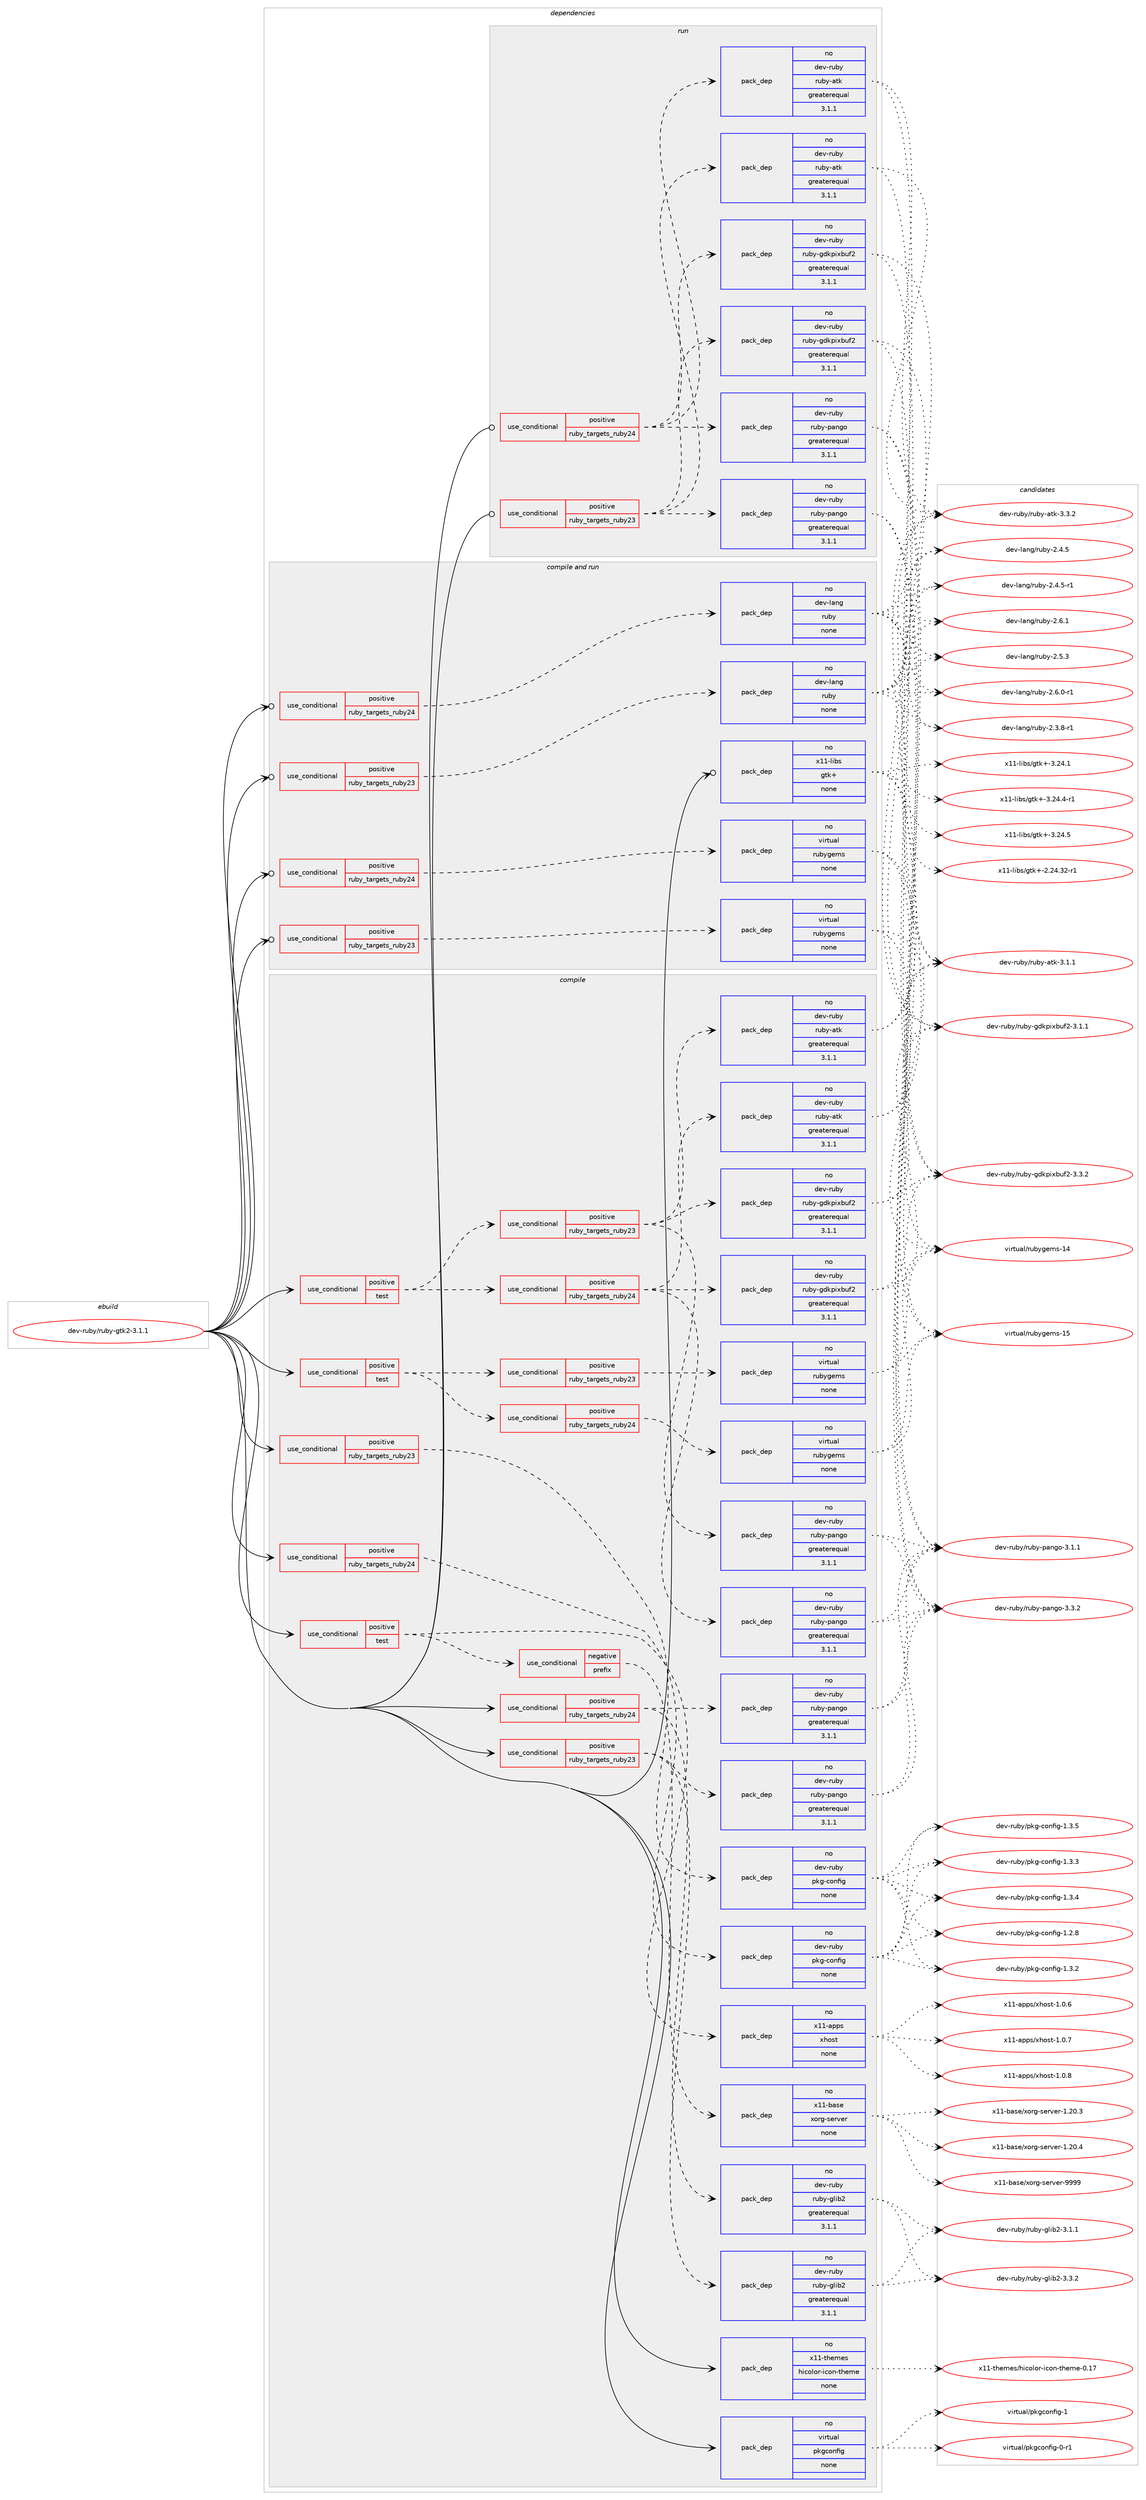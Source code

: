 digraph prolog {

# *************
# Graph options
# *************

newrank=true;
concentrate=true;
compound=true;
graph [rankdir=LR,fontname=Helvetica,fontsize=10,ranksep=1.5];#, ranksep=2.5, nodesep=0.2];
edge  [arrowhead=vee];
node  [fontname=Helvetica,fontsize=10];

# **********
# The ebuild
# **********

subgraph cluster_leftcol {
color=gray;
rank=same;
label=<<i>ebuild</i>>;
id [label="dev-ruby/ruby-gtk2-3.1.1", color=red, width=4, href="../dev-ruby/ruby-gtk2-3.1.1.svg"];
}

# ****************
# The dependencies
# ****************

subgraph cluster_midcol {
color=gray;
label=<<i>dependencies</i>>;
subgraph cluster_compile {
fillcolor="#eeeeee";
style=filled;
label=<<i>compile</i>>;
subgraph cond415354 {
dependency1523700 [label=<<TABLE BORDER="0" CELLBORDER="1" CELLSPACING="0" CELLPADDING="4"><TR><TD ROWSPAN="3" CELLPADDING="10">use_conditional</TD></TR><TR><TD>positive</TD></TR><TR><TD>ruby_targets_ruby23</TD></TR></TABLE>>, shape=none, color=red];
subgraph pack1084840 {
dependency1523701 [label=<<TABLE BORDER="0" CELLBORDER="1" CELLSPACING="0" CELLPADDING="4" WIDTH="220"><TR><TD ROWSPAN="6" CELLPADDING="30">pack_dep</TD></TR><TR><TD WIDTH="110">no</TD></TR><TR><TD>dev-ruby</TD></TR><TR><TD>pkg-config</TD></TR><TR><TD>none</TD></TR><TR><TD></TD></TR></TABLE>>, shape=none, color=blue];
}
dependency1523700:e -> dependency1523701:w [weight=20,style="dashed",arrowhead="vee"];
}
id:e -> dependency1523700:w [weight=20,style="solid",arrowhead="vee"];
subgraph cond415355 {
dependency1523702 [label=<<TABLE BORDER="0" CELLBORDER="1" CELLSPACING="0" CELLPADDING="4"><TR><TD ROWSPAN="3" CELLPADDING="10">use_conditional</TD></TR><TR><TD>positive</TD></TR><TR><TD>ruby_targets_ruby23</TD></TR></TABLE>>, shape=none, color=red];
subgraph pack1084841 {
dependency1523703 [label=<<TABLE BORDER="0" CELLBORDER="1" CELLSPACING="0" CELLPADDING="4" WIDTH="220"><TR><TD ROWSPAN="6" CELLPADDING="30">pack_dep</TD></TR><TR><TD WIDTH="110">no</TD></TR><TR><TD>dev-ruby</TD></TR><TR><TD>ruby-glib2</TD></TR><TR><TD>greaterequal</TD></TR><TR><TD>3.1.1</TD></TR></TABLE>>, shape=none, color=blue];
}
dependency1523702:e -> dependency1523703:w [weight=20,style="dashed",arrowhead="vee"];
subgraph pack1084842 {
dependency1523704 [label=<<TABLE BORDER="0" CELLBORDER="1" CELLSPACING="0" CELLPADDING="4" WIDTH="220"><TR><TD ROWSPAN="6" CELLPADDING="30">pack_dep</TD></TR><TR><TD WIDTH="110">no</TD></TR><TR><TD>dev-ruby</TD></TR><TR><TD>ruby-pango</TD></TR><TR><TD>greaterequal</TD></TR><TR><TD>3.1.1</TD></TR></TABLE>>, shape=none, color=blue];
}
dependency1523702:e -> dependency1523704:w [weight=20,style="dashed",arrowhead="vee"];
}
id:e -> dependency1523702:w [weight=20,style="solid",arrowhead="vee"];
subgraph cond415356 {
dependency1523705 [label=<<TABLE BORDER="0" CELLBORDER="1" CELLSPACING="0" CELLPADDING="4"><TR><TD ROWSPAN="3" CELLPADDING="10">use_conditional</TD></TR><TR><TD>positive</TD></TR><TR><TD>ruby_targets_ruby24</TD></TR></TABLE>>, shape=none, color=red];
subgraph pack1084843 {
dependency1523706 [label=<<TABLE BORDER="0" CELLBORDER="1" CELLSPACING="0" CELLPADDING="4" WIDTH="220"><TR><TD ROWSPAN="6" CELLPADDING="30">pack_dep</TD></TR><TR><TD WIDTH="110">no</TD></TR><TR><TD>dev-ruby</TD></TR><TR><TD>pkg-config</TD></TR><TR><TD>none</TD></TR><TR><TD></TD></TR></TABLE>>, shape=none, color=blue];
}
dependency1523705:e -> dependency1523706:w [weight=20,style="dashed",arrowhead="vee"];
}
id:e -> dependency1523705:w [weight=20,style="solid",arrowhead="vee"];
subgraph cond415357 {
dependency1523707 [label=<<TABLE BORDER="0" CELLBORDER="1" CELLSPACING="0" CELLPADDING="4"><TR><TD ROWSPAN="3" CELLPADDING="10">use_conditional</TD></TR><TR><TD>positive</TD></TR><TR><TD>ruby_targets_ruby24</TD></TR></TABLE>>, shape=none, color=red];
subgraph pack1084844 {
dependency1523708 [label=<<TABLE BORDER="0" CELLBORDER="1" CELLSPACING="0" CELLPADDING="4" WIDTH="220"><TR><TD ROWSPAN="6" CELLPADDING="30">pack_dep</TD></TR><TR><TD WIDTH="110">no</TD></TR><TR><TD>dev-ruby</TD></TR><TR><TD>ruby-glib2</TD></TR><TR><TD>greaterequal</TD></TR><TR><TD>3.1.1</TD></TR></TABLE>>, shape=none, color=blue];
}
dependency1523707:e -> dependency1523708:w [weight=20,style="dashed",arrowhead="vee"];
subgraph pack1084845 {
dependency1523709 [label=<<TABLE BORDER="0" CELLBORDER="1" CELLSPACING="0" CELLPADDING="4" WIDTH="220"><TR><TD ROWSPAN="6" CELLPADDING="30">pack_dep</TD></TR><TR><TD WIDTH="110">no</TD></TR><TR><TD>dev-ruby</TD></TR><TR><TD>ruby-pango</TD></TR><TR><TD>greaterequal</TD></TR><TR><TD>3.1.1</TD></TR></TABLE>>, shape=none, color=blue];
}
dependency1523707:e -> dependency1523709:w [weight=20,style="dashed",arrowhead="vee"];
}
id:e -> dependency1523707:w [weight=20,style="solid",arrowhead="vee"];
subgraph cond415358 {
dependency1523710 [label=<<TABLE BORDER="0" CELLBORDER="1" CELLSPACING="0" CELLPADDING="4"><TR><TD ROWSPAN="3" CELLPADDING="10">use_conditional</TD></TR><TR><TD>positive</TD></TR><TR><TD>test</TD></TR></TABLE>>, shape=none, color=red];
subgraph cond415359 {
dependency1523711 [label=<<TABLE BORDER="0" CELLBORDER="1" CELLSPACING="0" CELLPADDING="4"><TR><TD ROWSPAN="3" CELLPADDING="10">use_conditional</TD></TR><TR><TD>negative</TD></TR><TR><TD>prefix</TD></TR></TABLE>>, shape=none, color=red];
subgraph pack1084846 {
dependency1523712 [label=<<TABLE BORDER="0" CELLBORDER="1" CELLSPACING="0" CELLPADDING="4" WIDTH="220"><TR><TD ROWSPAN="6" CELLPADDING="30">pack_dep</TD></TR><TR><TD WIDTH="110">no</TD></TR><TR><TD>x11-base</TD></TR><TR><TD>xorg-server</TD></TR><TR><TD>none</TD></TR><TR><TD></TD></TR></TABLE>>, shape=none, color=blue];
}
dependency1523711:e -> dependency1523712:w [weight=20,style="dashed",arrowhead="vee"];
}
dependency1523710:e -> dependency1523711:w [weight=20,style="dashed",arrowhead="vee"];
subgraph pack1084847 {
dependency1523713 [label=<<TABLE BORDER="0" CELLBORDER="1" CELLSPACING="0" CELLPADDING="4" WIDTH="220"><TR><TD ROWSPAN="6" CELLPADDING="30">pack_dep</TD></TR><TR><TD WIDTH="110">no</TD></TR><TR><TD>x11-apps</TD></TR><TR><TD>xhost</TD></TR><TR><TD>none</TD></TR><TR><TD></TD></TR></TABLE>>, shape=none, color=blue];
}
dependency1523710:e -> dependency1523713:w [weight=20,style="dashed",arrowhead="vee"];
}
id:e -> dependency1523710:w [weight=20,style="solid",arrowhead="vee"];
subgraph cond415360 {
dependency1523714 [label=<<TABLE BORDER="0" CELLBORDER="1" CELLSPACING="0" CELLPADDING="4"><TR><TD ROWSPAN="3" CELLPADDING="10">use_conditional</TD></TR><TR><TD>positive</TD></TR><TR><TD>test</TD></TR></TABLE>>, shape=none, color=red];
subgraph cond415361 {
dependency1523715 [label=<<TABLE BORDER="0" CELLBORDER="1" CELLSPACING="0" CELLPADDING="4"><TR><TD ROWSPAN="3" CELLPADDING="10">use_conditional</TD></TR><TR><TD>positive</TD></TR><TR><TD>ruby_targets_ruby23</TD></TR></TABLE>>, shape=none, color=red];
subgraph pack1084848 {
dependency1523716 [label=<<TABLE BORDER="0" CELLBORDER="1" CELLSPACING="0" CELLPADDING="4" WIDTH="220"><TR><TD ROWSPAN="6" CELLPADDING="30">pack_dep</TD></TR><TR><TD WIDTH="110">no</TD></TR><TR><TD>dev-ruby</TD></TR><TR><TD>ruby-gdkpixbuf2</TD></TR><TR><TD>greaterequal</TD></TR><TR><TD>3.1.1</TD></TR></TABLE>>, shape=none, color=blue];
}
dependency1523715:e -> dependency1523716:w [weight=20,style="dashed",arrowhead="vee"];
subgraph pack1084849 {
dependency1523717 [label=<<TABLE BORDER="0" CELLBORDER="1" CELLSPACING="0" CELLPADDING="4" WIDTH="220"><TR><TD ROWSPAN="6" CELLPADDING="30">pack_dep</TD></TR><TR><TD WIDTH="110">no</TD></TR><TR><TD>dev-ruby</TD></TR><TR><TD>ruby-atk</TD></TR><TR><TD>greaterequal</TD></TR><TR><TD>3.1.1</TD></TR></TABLE>>, shape=none, color=blue];
}
dependency1523715:e -> dependency1523717:w [weight=20,style="dashed",arrowhead="vee"];
subgraph pack1084850 {
dependency1523718 [label=<<TABLE BORDER="0" CELLBORDER="1" CELLSPACING="0" CELLPADDING="4" WIDTH="220"><TR><TD ROWSPAN="6" CELLPADDING="30">pack_dep</TD></TR><TR><TD WIDTH="110">no</TD></TR><TR><TD>dev-ruby</TD></TR><TR><TD>ruby-pango</TD></TR><TR><TD>greaterequal</TD></TR><TR><TD>3.1.1</TD></TR></TABLE>>, shape=none, color=blue];
}
dependency1523715:e -> dependency1523718:w [weight=20,style="dashed",arrowhead="vee"];
}
dependency1523714:e -> dependency1523715:w [weight=20,style="dashed",arrowhead="vee"];
subgraph cond415362 {
dependency1523719 [label=<<TABLE BORDER="0" CELLBORDER="1" CELLSPACING="0" CELLPADDING="4"><TR><TD ROWSPAN="3" CELLPADDING="10">use_conditional</TD></TR><TR><TD>positive</TD></TR><TR><TD>ruby_targets_ruby24</TD></TR></TABLE>>, shape=none, color=red];
subgraph pack1084851 {
dependency1523720 [label=<<TABLE BORDER="0" CELLBORDER="1" CELLSPACING="0" CELLPADDING="4" WIDTH="220"><TR><TD ROWSPAN="6" CELLPADDING="30">pack_dep</TD></TR><TR><TD WIDTH="110">no</TD></TR><TR><TD>dev-ruby</TD></TR><TR><TD>ruby-gdkpixbuf2</TD></TR><TR><TD>greaterequal</TD></TR><TR><TD>3.1.1</TD></TR></TABLE>>, shape=none, color=blue];
}
dependency1523719:e -> dependency1523720:w [weight=20,style="dashed",arrowhead="vee"];
subgraph pack1084852 {
dependency1523721 [label=<<TABLE BORDER="0" CELLBORDER="1" CELLSPACING="0" CELLPADDING="4" WIDTH="220"><TR><TD ROWSPAN="6" CELLPADDING="30">pack_dep</TD></TR><TR><TD WIDTH="110">no</TD></TR><TR><TD>dev-ruby</TD></TR><TR><TD>ruby-atk</TD></TR><TR><TD>greaterequal</TD></TR><TR><TD>3.1.1</TD></TR></TABLE>>, shape=none, color=blue];
}
dependency1523719:e -> dependency1523721:w [weight=20,style="dashed",arrowhead="vee"];
subgraph pack1084853 {
dependency1523722 [label=<<TABLE BORDER="0" CELLBORDER="1" CELLSPACING="0" CELLPADDING="4" WIDTH="220"><TR><TD ROWSPAN="6" CELLPADDING="30">pack_dep</TD></TR><TR><TD WIDTH="110">no</TD></TR><TR><TD>dev-ruby</TD></TR><TR><TD>ruby-pango</TD></TR><TR><TD>greaterequal</TD></TR><TR><TD>3.1.1</TD></TR></TABLE>>, shape=none, color=blue];
}
dependency1523719:e -> dependency1523722:w [weight=20,style="dashed",arrowhead="vee"];
}
dependency1523714:e -> dependency1523719:w [weight=20,style="dashed",arrowhead="vee"];
}
id:e -> dependency1523714:w [weight=20,style="solid",arrowhead="vee"];
subgraph cond415363 {
dependency1523723 [label=<<TABLE BORDER="0" CELLBORDER="1" CELLSPACING="0" CELLPADDING="4"><TR><TD ROWSPAN="3" CELLPADDING="10">use_conditional</TD></TR><TR><TD>positive</TD></TR><TR><TD>test</TD></TR></TABLE>>, shape=none, color=red];
subgraph cond415364 {
dependency1523724 [label=<<TABLE BORDER="0" CELLBORDER="1" CELLSPACING="0" CELLPADDING="4"><TR><TD ROWSPAN="3" CELLPADDING="10">use_conditional</TD></TR><TR><TD>positive</TD></TR><TR><TD>ruby_targets_ruby23</TD></TR></TABLE>>, shape=none, color=red];
subgraph pack1084854 {
dependency1523725 [label=<<TABLE BORDER="0" CELLBORDER="1" CELLSPACING="0" CELLPADDING="4" WIDTH="220"><TR><TD ROWSPAN="6" CELLPADDING="30">pack_dep</TD></TR><TR><TD WIDTH="110">no</TD></TR><TR><TD>virtual</TD></TR><TR><TD>rubygems</TD></TR><TR><TD>none</TD></TR><TR><TD></TD></TR></TABLE>>, shape=none, color=blue];
}
dependency1523724:e -> dependency1523725:w [weight=20,style="dashed",arrowhead="vee"];
}
dependency1523723:e -> dependency1523724:w [weight=20,style="dashed",arrowhead="vee"];
subgraph cond415365 {
dependency1523726 [label=<<TABLE BORDER="0" CELLBORDER="1" CELLSPACING="0" CELLPADDING="4"><TR><TD ROWSPAN="3" CELLPADDING="10">use_conditional</TD></TR><TR><TD>positive</TD></TR><TR><TD>ruby_targets_ruby24</TD></TR></TABLE>>, shape=none, color=red];
subgraph pack1084855 {
dependency1523727 [label=<<TABLE BORDER="0" CELLBORDER="1" CELLSPACING="0" CELLPADDING="4" WIDTH="220"><TR><TD ROWSPAN="6" CELLPADDING="30">pack_dep</TD></TR><TR><TD WIDTH="110">no</TD></TR><TR><TD>virtual</TD></TR><TR><TD>rubygems</TD></TR><TR><TD>none</TD></TR><TR><TD></TD></TR></TABLE>>, shape=none, color=blue];
}
dependency1523726:e -> dependency1523727:w [weight=20,style="dashed",arrowhead="vee"];
}
dependency1523723:e -> dependency1523726:w [weight=20,style="dashed",arrowhead="vee"];
}
id:e -> dependency1523723:w [weight=20,style="solid",arrowhead="vee"];
subgraph pack1084856 {
dependency1523728 [label=<<TABLE BORDER="0" CELLBORDER="1" CELLSPACING="0" CELLPADDING="4" WIDTH="220"><TR><TD ROWSPAN="6" CELLPADDING="30">pack_dep</TD></TR><TR><TD WIDTH="110">no</TD></TR><TR><TD>virtual</TD></TR><TR><TD>pkgconfig</TD></TR><TR><TD>none</TD></TR><TR><TD></TD></TR></TABLE>>, shape=none, color=blue];
}
id:e -> dependency1523728:w [weight=20,style="solid",arrowhead="vee"];
subgraph pack1084857 {
dependency1523729 [label=<<TABLE BORDER="0" CELLBORDER="1" CELLSPACING="0" CELLPADDING="4" WIDTH="220"><TR><TD ROWSPAN="6" CELLPADDING="30">pack_dep</TD></TR><TR><TD WIDTH="110">no</TD></TR><TR><TD>x11-themes</TD></TR><TR><TD>hicolor-icon-theme</TD></TR><TR><TD>none</TD></TR><TR><TD></TD></TR></TABLE>>, shape=none, color=blue];
}
id:e -> dependency1523729:w [weight=20,style="solid",arrowhead="vee"];
}
subgraph cluster_compileandrun {
fillcolor="#eeeeee";
style=filled;
label=<<i>compile and run</i>>;
subgraph cond415366 {
dependency1523730 [label=<<TABLE BORDER="0" CELLBORDER="1" CELLSPACING="0" CELLPADDING="4"><TR><TD ROWSPAN="3" CELLPADDING="10">use_conditional</TD></TR><TR><TD>positive</TD></TR><TR><TD>ruby_targets_ruby23</TD></TR></TABLE>>, shape=none, color=red];
subgraph pack1084858 {
dependency1523731 [label=<<TABLE BORDER="0" CELLBORDER="1" CELLSPACING="0" CELLPADDING="4" WIDTH="220"><TR><TD ROWSPAN="6" CELLPADDING="30">pack_dep</TD></TR><TR><TD WIDTH="110">no</TD></TR><TR><TD>dev-lang</TD></TR><TR><TD>ruby</TD></TR><TR><TD>none</TD></TR><TR><TD></TD></TR></TABLE>>, shape=none, color=blue];
}
dependency1523730:e -> dependency1523731:w [weight=20,style="dashed",arrowhead="vee"];
}
id:e -> dependency1523730:w [weight=20,style="solid",arrowhead="odotvee"];
subgraph cond415367 {
dependency1523732 [label=<<TABLE BORDER="0" CELLBORDER="1" CELLSPACING="0" CELLPADDING="4"><TR><TD ROWSPAN="3" CELLPADDING="10">use_conditional</TD></TR><TR><TD>positive</TD></TR><TR><TD>ruby_targets_ruby23</TD></TR></TABLE>>, shape=none, color=red];
subgraph pack1084859 {
dependency1523733 [label=<<TABLE BORDER="0" CELLBORDER="1" CELLSPACING="0" CELLPADDING="4" WIDTH="220"><TR><TD ROWSPAN="6" CELLPADDING="30">pack_dep</TD></TR><TR><TD WIDTH="110">no</TD></TR><TR><TD>virtual</TD></TR><TR><TD>rubygems</TD></TR><TR><TD>none</TD></TR><TR><TD></TD></TR></TABLE>>, shape=none, color=blue];
}
dependency1523732:e -> dependency1523733:w [weight=20,style="dashed",arrowhead="vee"];
}
id:e -> dependency1523732:w [weight=20,style="solid",arrowhead="odotvee"];
subgraph cond415368 {
dependency1523734 [label=<<TABLE BORDER="0" CELLBORDER="1" CELLSPACING="0" CELLPADDING="4"><TR><TD ROWSPAN="3" CELLPADDING="10">use_conditional</TD></TR><TR><TD>positive</TD></TR><TR><TD>ruby_targets_ruby24</TD></TR></TABLE>>, shape=none, color=red];
subgraph pack1084860 {
dependency1523735 [label=<<TABLE BORDER="0" CELLBORDER="1" CELLSPACING="0" CELLPADDING="4" WIDTH="220"><TR><TD ROWSPAN="6" CELLPADDING="30">pack_dep</TD></TR><TR><TD WIDTH="110">no</TD></TR><TR><TD>dev-lang</TD></TR><TR><TD>ruby</TD></TR><TR><TD>none</TD></TR><TR><TD></TD></TR></TABLE>>, shape=none, color=blue];
}
dependency1523734:e -> dependency1523735:w [weight=20,style="dashed",arrowhead="vee"];
}
id:e -> dependency1523734:w [weight=20,style="solid",arrowhead="odotvee"];
subgraph cond415369 {
dependency1523736 [label=<<TABLE BORDER="0" CELLBORDER="1" CELLSPACING="0" CELLPADDING="4"><TR><TD ROWSPAN="3" CELLPADDING="10">use_conditional</TD></TR><TR><TD>positive</TD></TR><TR><TD>ruby_targets_ruby24</TD></TR></TABLE>>, shape=none, color=red];
subgraph pack1084861 {
dependency1523737 [label=<<TABLE BORDER="0" CELLBORDER="1" CELLSPACING="0" CELLPADDING="4" WIDTH="220"><TR><TD ROWSPAN="6" CELLPADDING="30">pack_dep</TD></TR><TR><TD WIDTH="110">no</TD></TR><TR><TD>virtual</TD></TR><TR><TD>rubygems</TD></TR><TR><TD>none</TD></TR><TR><TD></TD></TR></TABLE>>, shape=none, color=blue];
}
dependency1523736:e -> dependency1523737:w [weight=20,style="dashed",arrowhead="vee"];
}
id:e -> dependency1523736:w [weight=20,style="solid",arrowhead="odotvee"];
subgraph pack1084862 {
dependency1523738 [label=<<TABLE BORDER="0" CELLBORDER="1" CELLSPACING="0" CELLPADDING="4" WIDTH="220"><TR><TD ROWSPAN="6" CELLPADDING="30">pack_dep</TD></TR><TR><TD WIDTH="110">no</TD></TR><TR><TD>x11-libs</TD></TR><TR><TD>gtk+</TD></TR><TR><TD>none</TD></TR><TR><TD></TD></TR></TABLE>>, shape=none, color=blue];
}
id:e -> dependency1523738:w [weight=20,style="solid",arrowhead="odotvee"];
}
subgraph cluster_run {
fillcolor="#eeeeee";
style=filled;
label=<<i>run</i>>;
subgraph cond415370 {
dependency1523739 [label=<<TABLE BORDER="0" CELLBORDER="1" CELLSPACING="0" CELLPADDING="4"><TR><TD ROWSPAN="3" CELLPADDING="10">use_conditional</TD></TR><TR><TD>positive</TD></TR><TR><TD>ruby_targets_ruby23</TD></TR></TABLE>>, shape=none, color=red];
subgraph pack1084863 {
dependency1523740 [label=<<TABLE BORDER="0" CELLBORDER="1" CELLSPACING="0" CELLPADDING="4" WIDTH="220"><TR><TD ROWSPAN="6" CELLPADDING="30">pack_dep</TD></TR><TR><TD WIDTH="110">no</TD></TR><TR><TD>dev-ruby</TD></TR><TR><TD>ruby-gdkpixbuf2</TD></TR><TR><TD>greaterequal</TD></TR><TR><TD>3.1.1</TD></TR></TABLE>>, shape=none, color=blue];
}
dependency1523739:e -> dependency1523740:w [weight=20,style="dashed",arrowhead="vee"];
subgraph pack1084864 {
dependency1523741 [label=<<TABLE BORDER="0" CELLBORDER="1" CELLSPACING="0" CELLPADDING="4" WIDTH="220"><TR><TD ROWSPAN="6" CELLPADDING="30">pack_dep</TD></TR><TR><TD WIDTH="110">no</TD></TR><TR><TD>dev-ruby</TD></TR><TR><TD>ruby-atk</TD></TR><TR><TD>greaterequal</TD></TR><TR><TD>3.1.1</TD></TR></TABLE>>, shape=none, color=blue];
}
dependency1523739:e -> dependency1523741:w [weight=20,style="dashed",arrowhead="vee"];
subgraph pack1084865 {
dependency1523742 [label=<<TABLE BORDER="0" CELLBORDER="1" CELLSPACING="0" CELLPADDING="4" WIDTH="220"><TR><TD ROWSPAN="6" CELLPADDING="30">pack_dep</TD></TR><TR><TD WIDTH="110">no</TD></TR><TR><TD>dev-ruby</TD></TR><TR><TD>ruby-pango</TD></TR><TR><TD>greaterequal</TD></TR><TR><TD>3.1.1</TD></TR></TABLE>>, shape=none, color=blue];
}
dependency1523739:e -> dependency1523742:w [weight=20,style="dashed",arrowhead="vee"];
}
id:e -> dependency1523739:w [weight=20,style="solid",arrowhead="odot"];
subgraph cond415371 {
dependency1523743 [label=<<TABLE BORDER="0" CELLBORDER="1" CELLSPACING="0" CELLPADDING="4"><TR><TD ROWSPAN="3" CELLPADDING="10">use_conditional</TD></TR><TR><TD>positive</TD></TR><TR><TD>ruby_targets_ruby24</TD></TR></TABLE>>, shape=none, color=red];
subgraph pack1084866 {
dependency1523744 [label=<<TABLE BORDER="0" CELLBORDER="1" CELLSPACING="0" CELLPADDING="4" WIDTH="220"><TR><TD ROWSPAN="6" CELLPADDING="30">pack_dep</TD></TR><TR><TD WIDTH="110">no</TD></TR><TR><TD>dev-ruby</TD></TR><TR><TD>ruby-gdkpixbuf2</TD></TR><TR><TD>greaterequal</TD></TR><TR><TD>3.1.1</TD></TR></TABLE>>, shape=none, color=blue];
}
dependency1523743:e -> dependency1523744:w [weight=20,style="dashed",arrowhead="vee"];
subgraph pack1084867 {
dependency1523745 [label=<<TABLE BORDER="0" CELLBORDER="1" CELLSPACING="0" CELLPADDING="4" WIDTH="220"><TR><TD ROWSPAN="6" CELLPADDING="30">pack_dep</TD></TR><TR><TD WIDTH="110">no</TD></TR><TR><TD>dev-ruby</TD></TR><TR><TD>ruby-atk</TD></TR><TR><TD>greaterequal</TD></TR><TR><TD>3.1.1</TD></TR></TABLE>>, shape=none, color=blue];
}
dependency1523743:e -> dependency1523745:w [weight=20,style="dashed",arrowhead="vee"];
subgraph pack1084868 {
dependency1523746 [label=<<TABLE BORDER="0" CELLBORDER="1" CELLSPACING="0" CELLPADDING="4" WIDTH="220"><TR><TD ROWSPAN="6" CELLPADDING="30">pack_dep</TD></TR><TR><TD WIDTH="110">no</TD></TR><TR><TD>dev-ruby</TD></TR><TR><TD>ruby-pango</TD></TR><TR><TD>greaterequal</TD></TR><TR><TD>3.1.1</TD></TR></TABLE>>, shape=none, color=blue];
}
dependency1523743:e -> dependency1523746:w [weight=20,style="dashed",arrowhead="vee"];
}
id:e -> dependency1523743:w [weight=20,style="solid",arrowhead="odot"];
}
}

# **************
# The candidates
# **************

subgraph cluster_choices {
rank=same;
color=gray;
label=<<i>candidates</i>>;

subgraph choice1084840 {
color=black;
nodesep=1;
choice1001011184511411798121471121071034599111110102105103454946504656 [label="dev-ruby/pkg-config-1.2.8", color=red, width=4,href="../dev-ruby/pkg-config-1.2.8.svg"];
choice1001011184511411798121471121071034599111110102105103454946514650 [label="dev-ruby/pkg-config-1.3.2", color=red, width=4,href="../dev-ruby/pkg-config-1.3.2.svg"];
choice1001011184511411798121471121071034599111110102105103454946514651 [label="dev-ruby/pkg-config-1.3.3", color=red, width=4,href="../dev-ruby/pkg-config-1.3.3.svg"];
choice1001011184511411798121471121071034599111110102105103454946514652 [label="dev-ruby/pkg-config-1.3.4", color=red, width=4,href="../dev-ruby/pkg-config-1.3.4.svg"];
choice1001011184511411798121471121071034599111110102105103454946514653 [label="dev-ruby/pkg-config-1.3.5", color=red, width=4,href="../dev-ruby/pkg-config-1.3.5.svg"];
dependency1523701:e -> choice1001011184511411798121471121071034599111110102105103454946504656:w [style=dotted,weight="100"];
dependency1523701:e -> choice1001011184511411798121471121071034599111110102105103454946514650:w [style=dotted,weight="100"];
dependency1523701:e -> choice1001011184511411798121471121071034599111110102105103454946514651:w [style=dotted,weight="100"];
dependency1523701:e -> choice1001011184511411798121471121071034599111110102105103454946514652:w [style=dotted,weight="100"];
dependency1523701:e -> choice1001011184511411798121471121071034599111110102105103454946514653:w [style=dotted,weight="100"];
}
subgraph choice1084841 {
color=black;
nodesep=1;
choice10010111845114117981214711411798121451031081059850455146494649 [label="dev-ruby/ruby-glib2-3.1.1", color=red, width=4,href="../dev-ruby/ruby-glib2-3.1.1.svg"];
choice10010111845114117981214711411798121451031081059850455146514650 [label="dev-ruby/ruby-glib2-3.3.2", color=red, width=4,href="../dev-ruby/ruby-glib2-3.3.2.svg"];
dependency1523703:e -> choice10010111845114117981214711411798121451031081059850455146494649:w [style=dotted,weight="100"];
dependency1523703:e -> choice10010111845114117981214711411798121451031081059850455146514650:w [style=dotted,weight="100"];
}
subgraph choice1084842 {
color=black;
nodesep=1;
choice100101118451141179812147114117981214511297110103111455146494649 [label="dev-ruby/ruby-pango-3.1.1", color=red, width=4,href="../dev-ruby/ruby-pango-3.1.1.svg"];
choice100101118451141179812147114117981214511297110103111455146514650 [label="dev-ruby/ruby-pango-3.3.2", color=red, width=4,href="../dev-ruby/ruby-pango-3.3.2.svg"];
dependency1523704:e -> choice100101118451141179812147114117981214511297110103111455146494649:w [style=dotted,weight="100"];
dependency1523704:e -> choice100101118451141179812147114117981214511297110103111455146514650:w [style=dotted,weight="100"];
}
subgraph choice1084843 {
color=black;
nodesep=1;
choice1001011184511411798121471121071034599111110102105103454946504656 [label="dev-ruby/pkg-config-1.2.8", color=red, width=4,href="../dev-ruby/pkg-config-1.2.8.svg"];
choice1001011184511411798121471121071034599111110102105103454946514650 [label="dev-ruby/pkg-config-1.3.2", color=red, width=4,href="../dev-ruby/pkg-config-1.3.2.svg"];
choice1001011184511411798121471121071034599111110102105103454946514651 [label="dev-ruby/pkg-config-1.3.3", color=red, width=4,href="../dev-ruby/pkg-config-1.3.3.svg"];
choice1001011184511411798121471121071034599111110102105103454946514652 [label="dev-ruby/pkg-config-1.3.4", color=red, width=4,href="../dev-ruby/pkg-config-1.3.4.svg"];
choice1001011184511411798121471121071034599111110102105103454946514653 [label="dev-ruby/pkg-config-1.3.5", color=red, width=4,href="../dev-ruby/pkg-config-1.3.5.svg"];
dependency1523706:e -> choice1001011184511411798121471121071034599111110102105103454946504656:w [style=dotted,weight="100"];
dependency1523706:e -> choice1001011184511411798121471121071034599111110102105103454946514650:w [style=dotted,weight="100"];
dependency1523706:e -> choice1001011184511411798121471121071034599111110102105103454946514651:w [style=dotted,weight="100"];
dependency1523706:e -> choice1001011184511411798121471121071034599111110102105103454946514652:w [style=dotted,weight="100"];
dependency1523706:e -> choice1001011184511411798121471121071034599111110102105103454946514653:w [style=dotted,weight="100"];
}
subgraph choice1084844 {
color=black;
nodesep=1;
choice10010111845114117981214711411798121451031081059850455146494649 [label="dev-ruby/ruby-glib2-3.1.1", color=red, width=4,href="../dev-ruby/ruby-glib2-3.1.1.svg"];
choice10010111845114117981214711411798121451031081059850455146514650 [label="dev-ruby/ruby-glib2-3.3.2", color=red, width=4,href="../dev-ruby/ruby-glib2-3.3.2.svg"];
dependency1523708:e -> choice10010111845114117981214711411798121451031081059850455146494649:w [style=dotted,weight="100"];
dependency1523708:e -> choice10010111845114117981214711411798121451031081059850455146514650:w [style=dotted,weight="100"];
}
subgraph choice1084845 {
color=black;
nodesep=1;
choice100101118451141179812147114117981214511297110103111455146494649 [label="dev-ruby/ruby-pango-3.1.1", color=red, width=4,href="../dev-ruby/ruby-pango-3.1.1.svg"];
choice100101118451141179812147114117981214511297110103111455146514650 [label="dev-ruby/ruby-pango-3.3.2", color=red, width=4,href="../dev-ruby/ruby-pango-3.3.2.svg"];
dependency1523709:e -> choice100101118451141179812147114117981214511297110103111455146494649:w [style=dotted,weight="100"];
dependency1523709:e -> choice100101118451141179812147114117981214511297110103111455146514650:w [style=dotted,weight="100"];
}
subgraph choice1084846 {
color=black;
nodesep=1;
choice1204949459897115101471201111141034511510111411810111445494650484651 [label="x11-base/xorg-server-1.20.3", color=red, width=4,href="../x11-base/xorg-server-1.20.3.svg"];
choice1204949459897115101471201111141034511510111411810111445494650484652 [label="x11-base/xorg-server-1.20.4", color=red, width=4,href="../x11-base/xorg-server-1.20.4.svg"];
choice120494945989711510147120111114103451151011141181011144557575757 [label="x11-base/xorg-server-9999", color=red, width=4,href="../x11-base/xorg-server-9999.svg"];
dependency1523712:e -> choice1204949459897115101471201111141034511510111411810111445494650484651:w [style=dotted,weight="100"];
dependency1523712:e -> choice1204949459897115101471201111141034511510111411810111445494650484652:w [style=dotted,weight="100"];
dependency1523712:e -> choice120494945989711510147120111114103451151011141181011144557575757:w [style=dotted,weight="100"];
}
subgraph choice1084847 {
color=black;
nodesep=1;
choice1204949459711211211547120104111115116454946484654 [label="x11-apps/xhost-1.0.6", color=red, width=4,href="../x11-apps/xhost-1.0.6.svg"];
choice1204949459711211211547120104111115116454946484655 [label="x11-apps/xhost-1.0.7", color=red, width=4,href="../x11-apps/xhost-1.0.7.svg"];
choice1204949459711211211547120104111115116454946484656 [label="x11-apps/xhost-1.0.8", color=red, width=4,href="../x11-apps/xhost-1.0.8.svg"];
dependency1523713:e -> choice1204949459711211211547120104111115116454946484654:w [style=dotted,weight="100"];
dependency1523713:e -> choice1204949459711211211547120104111115116454946484655:w [style=dotted,weight="100"];
dependency1523713:e -> choice1204949459711211211547120104111115116454946484656:w [style=dotted,weight="100"];
}
subgraph choice1084848 {
color=black;
nodesep=1;
choice10010111845114117981214711411798121451031001071121051209811710250455146494649 [label="dev-ruby/ruby-gdkpixbuf2-3.1.1", color=red, width=4,href="../dev-ruby/ruby-gdkpixbuf2-3.1.1.svg"];
choice10010111845114117981214711411798121451031001071121051209811710250455146514650 [label="dev-ruby/ruby-gdkpixbuf2-3.3.2", color=red, width=4,href="../dev-ruby/ruby-gdkpixbuf2-3.3.2.svg"];
dependency1523716:e -> choice10010111845114117981214711411798121451031001071121051209811710250455146494649:w [style=dotted,weight="100"];
dependency1523716:e -> choice10010111845114117981214711411798121451031001071121051209811710250455146514650:w [style=dotted,weight="100"];
}
subgraph choice1084849 {
color=black;
nodesep=1;
choice100101118451141179812147114117981214597116107455146494649 [label="dev-ruby/ruby-atk-3.1.1", color=red, width=4,href="../dev-ruby/ruby-atk-3.1.1.svg"];
choice100101118451141179812147114117981214597116107455146514650 [label="dev-ruby/ruby-atk-3.3.2", color=red, width=4,href="../dev-ruby/ruby-atk-3.3.2.svg"];
dependency1523717:e -> choice100101118451141179812147114117981214597116107455146494649:w [style=dotted,weight="100"];
dependency1523717:e -> choice100101118451141179812147114117981214597116107455146514650:w [style=dotted,weight="100"];
}
subgraph choice1084850 {
color=black;
nodesep=1;
choice100101118451141179812147114117981214511297110103111455146494649 [label="dev-ruby/ruby-pango-3.1.1", color=red, width=4,href="../dev-ruby/ruby-pango-3.1.1.svg"];
choice100101118451141179812147114117981214511297110103111455146514650 [label="dev-ruby/ruby-pango-3.3.2", color=red, width=4,href="../dev-ruby/ruby-pango-3.3.2.svg"];
dependency1523718:e -> choice100101118451141179812147114117981214511297110103111455146494649:w [style=dotted,weight="100"];
dependency1523718:e -> choice100101118451141179812147114117981214511297110103111455146514650:w [style=dotted,weight="100"];
}
subgraph choice1084851 {
color=black;
nodesep=1;
choice10010111845114117981214711411798121451031001071121051209811710250455146494649 [label="dev-ruby/ruby-gdkpixbuf2-3.1.1", color=red, width=4,href="../dev-ruby/ruby-gdkpixbuf2-3.1.1.svg"];
choice10010111845114117981214711411798121451031001071121051209811710250455146514650 [label="dev-ruby/ruby-gdkpixbuf2-3.3.2", color=red, width=4,href="../dev-ruby/ruby-gdkpixbuf2-3.3.2.svg"];
dependency1523720:e -> choice10010111845114117981214711411798121451031001071121051209811710250455146494649:w [style=dotted,weight="100"];
dependency1523720:e -> choice10010111845114117981214711411798121451031001071121051209811710250455146514650:w [style=dotted,weight="100"];
}
subgraph choice1084852 {
color=black;
nodesep=1;
choice100101118451141179812147114117981214597116107455146494649 [label="dev-ruby/ruby-atk-3.1.1", color=red, width=4,href="../dev-ruby/ruby-atk-3.1.1.svg"];
choice100101118451141179812147114117981214597116107455146514650 [label="dev-ruby/ruby-atk-3.3.2", color=red, width=4,href="../dev-ruby/ruby-atk-3.3.2.svg"];
dependency1523721:e -> choice100101118451141179812147114117981214597116107455146494649:w [style=dotted,weight="100"];
dependency1523721:e -> choice100101118451141179812147114117981214597116107455146514650:w [style=dotted,weight="100"];
}
subgraph choice1084853 {
color=black;
nodesep=1;
choice100101118451141179812147114117981214511297110103111455146494649 [label="dev-ruby/ruby-pango-3.1.1", color=red, width=4,href="../dev-ruby/ruby-pango-3.1.1.svg"];
choice100101118451141179812147114117981214511297110103111455146514650 [label="dev-ruby/ruby-pango-3.3.2", color=red, width=4,href="../dev-ruby/ruby-pango-3.3.2.svg"];
dependency1523722:e -> choice100101118451141179812147114117981214511297110103111455146494649:w [style=dotted,weight="100"];
dependency1523722:e -> choice100101118451141179812147114117981214511297110103111455146514650:w [style=dotted,weight="100"];
}
subgraph choice1084854 {
color=black;
nodesep=1;
choice118105114116117971084711411798121103101109115454952 [label="virtual/rubygems-14", color=red, width=4,href="../virtual/rubygems-14.svg"];
choice118105114116117971084711411798121103101109115454953 [label="virtual/rubygems-15", color=red, width=4,href="../virtual/rubygems-15.svg"];
dependency1523725:e -> choice118105114116117971084711411798121103101109115454952:w [style=dotted,weight="100"];
dependency1523725:e -> choice118105114116117971084711411798121103101109115454953:w [style=dotted,weight="100"];
}
subgraph choice1084855 {
color=black;
nodesep=1;
choice118105114116117971084711411798121103101109115454952 [label="virtual/rubygems-14", color=red, width=4,href="../virtual/rubygems-14.svg"];
choice118105114116117971084711411798121103101109115454953 [label="virtual/rubygems-15", color=red, width=4,href="../virtual/rubygems-15.svg"];
dependency1523727:e -> choice118105114116117971084711411798121103101109115454952:w [style=dotted,weight="100"];
dependency1523727:e -> choice118105114116117971084711411798121103101109115454953:w [style=dotted,weight="100"];
}
subgraph choice1084856 {
color=black;
nodesep=1;
choice11810511411611797108471121071039911111010210510345484511449 [label="virtual/pkgconfig-0-r1", color=red, width=4,href="../virtual/pkgconfig-0-r1.svg"];
choice1181051141161179710847112107103991111101021051034549 [label="virtual/pkgconfig-1", color=red, width=4,href="../virtual/pkgconfig-1.svg"];
dependency1523728:e -> choice11810511411611797108471121071039911111010210510345484511449:w [style=dotted,weight="100"];
dependency1523728:e -> choice1181051141161179710847112107103991111101021051034549:w [style=dotted,weight="100"];
}
subgraph choice1084857 {
color=black;
nodesep=1;
choice12049494511610410110910111547104105991111081111144510599111110451161041011091014548464955 [label="x11-themes/hicolor-icon-theme-0.17", color=red, width=4,href="../x11-themes/hicolor-icon-theme-0.17.svg"];
dependency1523729:e -> choice12049494511610410110910111547104105991111081111144510599111110451161041011091014548464955:w [style=dotted,weight="100"];
}
subgraph choice1084858 {
color=black;
nodesep=1;
choice100101118451089711010347114117981214550465146564511449 [label="dev-lang/ruby-2.3.8-r1", color=red, width=4,href="../dev-lang/ruby-2.3.8-r1.svg"];
choice10010111845108971101034711411798121455046524653 [label="dev-lang/ruby-2.4.5", color=red, width=4,href="../dev-lang/ruby-2.4.5.svg"];
choice100101118451089711010347114117981214550465246534511449 [label="dev-lang/ruby-2.4.5-r1", color=red, width=4,href="../dev-lang/ruby-2.4.5-r1.svg"];
choice10010111845108971101034711411798121455046534651 [label="dev-lang/ruby-2.5.3", color=red, width=4,href="../dev-lang/ruby-2.5.3.svg"];
choice100101118451089711010347114117981214550465446484511449 [label="dev-lang/ruby-2.6.0-r1", color=red, width=4,href="../dev-lang/ruby-2.6.0-r1.svg"];
choice10010111845108971101034711411798121455046544649 [label="dev-lang/ruby-2.6.1", color=red, width=4,href="../dev-lang/ruby-2.6.1.svg"];
dependency1523731:e -> choice100101118451089711010347114117981214550465146564511449:w [style=dotted,weight="100"];
dependency1523731:e -> choice10010111845108971101034711411798121455046524653:w [style=dotted,weight="100"];
dependency1523731:e -> choice100101118451089711010347114117981214550465246534511449:w [style=dotted,weight="100"];
dependency1523731:e -> choice10010111845108971101034711411798121455046534651:w [style=dotted,weight="100"];
dependency1523731:e -> choice100101118451089711010347114117981214550465446484511449:w [style=dotted,weight="100"];
dependency1523731:e -> choice10010111845108971101034711411798121455046544649:w [style=dotted,weight="100"];
}
subgraph choice1084859 {
color=black;
nodesep=1;
choice118105114116117971084711411798121103101109115454952 [label="virtual/rubygems-14", color=red, width=4,href="../virtual/rubygems-14.svg"];
choice118105114116117971084711411798121103101109115454953 [label="virtual/rubygems-15", color=red, width=4,href="../virtual/rubygems-15.svg"];
dependency1523733:e -> choice118105114116117971084711411798121103101109115454952:w [style=dotted,weight="100"];
dependency1523733:e -> choice118105114116117971084711411798121103101109115454953:w [style=dotted,weight="100"];
}
subgraph choice1084860 {
color=black;
nodesep=1;
choice100101118451089711010347114117981214550465146564511449 [label="dev-lang/ruby-2.3.8-r1", color=red, width=4,href="../dev-lang/ruby-2.3.8-r1.svg"];
choice10010111845108971101034711411798121455046524653 [label="dev-lang/ruby-2.4.5", color=red, width=4,href="../dev-lang/ruby-2.4.5.svg"];
choice100101118451089711010347114117981214550465246534511449 [label="dev-lang/ruby-2.4.5-r1", color=red, width=4,href="../dev-lang/ruby-2.4.5-r1.svg"];
choice10010111845108971101034711411798121455046534651 [label="dev-lang/ruby-2.5.3", color=red, width=4,href="../dev-lang/ruby-2.5.3.svg"];
choice100101118451089711010347114117981214550465446484511449 [label="dev-lang/ruby-2.6.0-r1", color=red, width=4,href="../dev-lang/ruby-2.6.0-r1.svg"];
choice10010111845108971101034711411798121455046544649 [label="dev-lang/ruby-2.6.1", color=red, width=4,href="../dev-lang/ruby-2.6.1.svg"];
dependency1523735:e -> choice100101118451089711010347114117981214550465146564511449:w [style=dotted,weight="100"];
dependency1523735:e -> choice10010111845108971101034711411798121455046524653:w [style=dotted,weight="100"];
dependency1523735:e -> choice100101118451089711010347114117981214550465246534511449:w [style=dotted,weight="100"];
dependency1523735:e -> choice10010111845108971101034711411798121455046534651:w [style=dotted,weight="100"];
dependency1523735:e -> choice100101118451089711010347114117981214550465446484511449:w [style=dotted,weight="100"];
dependency1523735:e -> choice10010111845108971101034711411798121455046544649:w [style=dotted,weight="100"];
}
subgraph choice1084861 {
color=black;
nodesep=1;
choice118105114116117971084711411798121103101109115454952 [label="virtual/rubygems-14", color=red, width=4,href="../virtual/rubygems-14.svg"];
choice118105114116117971084711411798121103101109115454953 [label="virtual/rubygems-15", color=red, width=4,href="../virtual/rubygems-15.svg"];
dependency1523737:e -> choice118105114116117971084711411798121103101109115454952:w [style=dotted,weight="100"];
dependency1523737:e -> choice118105114116117971084711411798121103101109115454953:w [style=dotted,weight="100"];
}
subgraph choice1084862 {
color=black;
nodesep=1;
choice12049494510810598115471031161074345504650524651504511449 [label="x11-libs/gtk+-2.24.32-r1", color=red, width=4,href="../x11-libs/gtk+-2.24.32-r1.svg"];
choice12049494510810598115471031161074345514650524649 [label="x11-libs/gtk+-3.24.1", color=red, width=4,href="../x11-libs/gtk+-3.24.1.svg"];
choice120494945108105981154710311610743455146505246524511449 [label="x11-libs/gtk+-3.24.4-r1", color=red, width=4,href="../x11-libs/gtk+-3.24.4-r1.svg"];
choice12049494510810598115471031161074345514650524653 [label="x11-libs/gtk+-3.24.5", color=red, width=4,href="../x11-libs/gtk+-3.24.5.svg"];
dependency1523738:e -> choice12049494510810598115471031161074345504650524651504511449:w [style=dotted,weight="100"];
dependency1523738:e -> choice12049494510810598115471031161074345514650524649:w [style=dotted,weight="100"];
dependency1523738:e -> choice120494945108105981154710311610743455146505246524511449:w [style=dotted,weight="100"];
dependency1523738:e -> choice12049494510810598115471031161074345514650524653:w [style=dotted,weight="100"];
}
subgraph choice1084863 {
color=black;
nodesep=1;
choice10010111845114117981214711411798121451031001071121051209811710250455146494649 [label="dev-ruby/ruby-gdkpixbuf2-3.1.1", color=red, width=4,href="../dev-ruby/ruby-gdkpixbuf2-3.1.1.svg"];
choice10010111845114117981214711411798121451031001071121051209811710250455146514650 [label="dev-ruby/ruby-gdkpixbuf2-3.3.2", color=red, width=4,href="../dev-ruby/ruby-gdkpixbuf2-3.3.2.svg"];
dependency1523740:e -> choice10010111845114117981214711411798121451031001071121051209811710250455146494649:w [style=dotted,weight="100"];
dependency1523740:e -> choice10010111845114117981214711411798121451031001071121051209811710250455146514650:w [style=dotted,weight="100"];
}
subgraph choice1084864 {
color=black;
nodesep=1;
choice100101118451141179812147114117981214597116107455146494649 [label="dev-ruby/ruby-atk-3.1.1", color=red, width=4,href="../dev-ruby/ruby-atk-3.1.1.svg"];
choice100101118451141179812147114117981214597116107455146514650 [label="dev-ruby/ruby-atk-3.3.2", color=red, width=4,href="../dev-ruby/ruby-atk-3.3.2.svg"];
dependency1523741:e -> choice100101118451141179812147114117981214597116107455146494649:w [style=dotted,weight="100"];
dependency1523741:e -> choice100101118451141179812147114117981214597116107455146514650:w [style=dotted,weight="100"];
}
subgraph choice1084865 {
color=black;
nodesep=1;
choice100101118451141179812147114117981214511297110103111455146494649 [label="dev-ruby/ruby-pango-3.1.1", color=red, width=4,href="../dev-ruby/ruby-pango-3.1.1.svg"];
choice100101118451141179812147114117981214511297110103111455146514650 [label="dev-ruby/ruby-pango-3.3.2", color=red, width=4,href="../dev-ruby/ruby-pango-3.3.2.svg"];
dependency1523742:e -> choice100101118451141179812147114117981214511297110103111455146494649:w [style=dotted,weight="100"];
dependency1523742:e -> choice100101118451141179812147114117981214511297110103111455146514650:w [style=dotted,weight="100"];
}
subgraph choice1084866 {
color=black;
nodesep=1;
choice10010111845114117981214711411798121451031001071121051209811710250455146494649 [label="dev-ruby/ruby-gdkpixbuf2-3.1.1", color=red, width=4,href="../dev-ruby/ruby-gdkpixbuf2-3.1.1.svg"];
choice10010111845114117981214711411798121451031001071121051209811710250455146514650 [label="dev-ruby/ruby-gdkpixbuf2-3.3.2", color=red, width=4,href="../dev-ruby/ruby-gdkpixbuf2-3.3.2.svg"];
dependency1523744:e -> choice10010111845114117981214711411798121451031001071121051209811710250455146494649:w [style=dotted,weight="100"];
dependency1523744:e -> choice10010111845114117981214711411798121451031001071121051209811710250455146514650:w [style=dotted,weight="100"];
}
subgraph choice1084867 {
color=black;
nodesep=1;
choice100101118451141179812147114117981214597116107455146494649 [label="dev-ruby/ruby-atk-3.1.1", color=red, width=4,href="../dev-ruby/ruby-atk-3.1.1.svg"];
choice100101118451141179812147114117981214597116107455146514650 [label="dev-ruby/ruby-atk-3.3.2", color=red, width=4,href="../dev-ruby/ruby-atk-3.3.2.svg"];
dependency1523745:e -> choice100101118451141179812147114117981214597116107455146494649:w [style=dotted,weight="100"];
dependency1523745:e -> choice100101118451141179812147114117981214597116107455146514650:w [style=dotted,weight="100"];
}
subgraph choice1084868 {
color=black;
nodesep=1;
choice100101118451141179812147114117981214511297110103111455146494649 [label="dev-ruby/ruby-pango-3.1.1", color=red, width=4,href="../dev-ruby/ruby-pango-3.1.1.svg"];
choice100101118451141179812147114117981214511297110103111455146514650 [label="dev-ruby/ruby-pango-3.3.2", color=red, width=4,href="../dev-ruby/ruby-pango-3.3.2.svg"];
dependency1523746:e -> choice100101118451141179812147114117981214511297110103111455146494649:w [style=dotted,weight="100"];
dependency1523746:e -> choice100101118451141179812147114117981214511297110103111455146514650:w [style=dotted,weight="100"];
}
}

}
